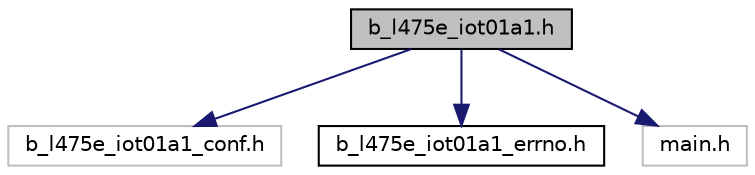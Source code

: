 digraph "b_l475e_iot01a1.h"
{
 // LATEX_PDF_SIZE
  edge [fontname="Helvetica",fontsize="10",labelfontname="Helvetica",labelfontsize="10"];
  node [fontname="Helvetica",fontsize="10",shape=record];
  Node1 [label="b_l475e_iot01a1.h",height=0.2,width=0.4,color="black", fillcolor="grey75", style="filled", fontcolor="black",tooltip=": header file for the BSP Common driver"];
  Node1 -> Node2 [color="midnightblue",fontsize="10",style="solid",fontname="Helvetica"];
  Node2 [label="b_l475e_iot01a1_conf.h",height=0.2,width=0.4,color="grey75", fillcolor="white", style="filled",tooltip=" "];
  Node1 -> Node3 [color="midnightblue",fontsize="10",style="solid",fontname="Helvetica"];
  Node3 [label="b_l475e_iot01a1_errno.h",height=0.2,width=0.4,color="black", fillcolor="white", style="filled",URL="$b__l475e__iot01a1__errno_8h.html",tooltip=": Error Code"];
  Node1 -> Node4 [color="midnightblue",fontsize="10",style="solid",fontname="Helvetica"];
  Node4 [label="main.h",height=0.2,width=0.4,color="grey75", fillcolor="white", style="filled",tooltip=" "];
}
